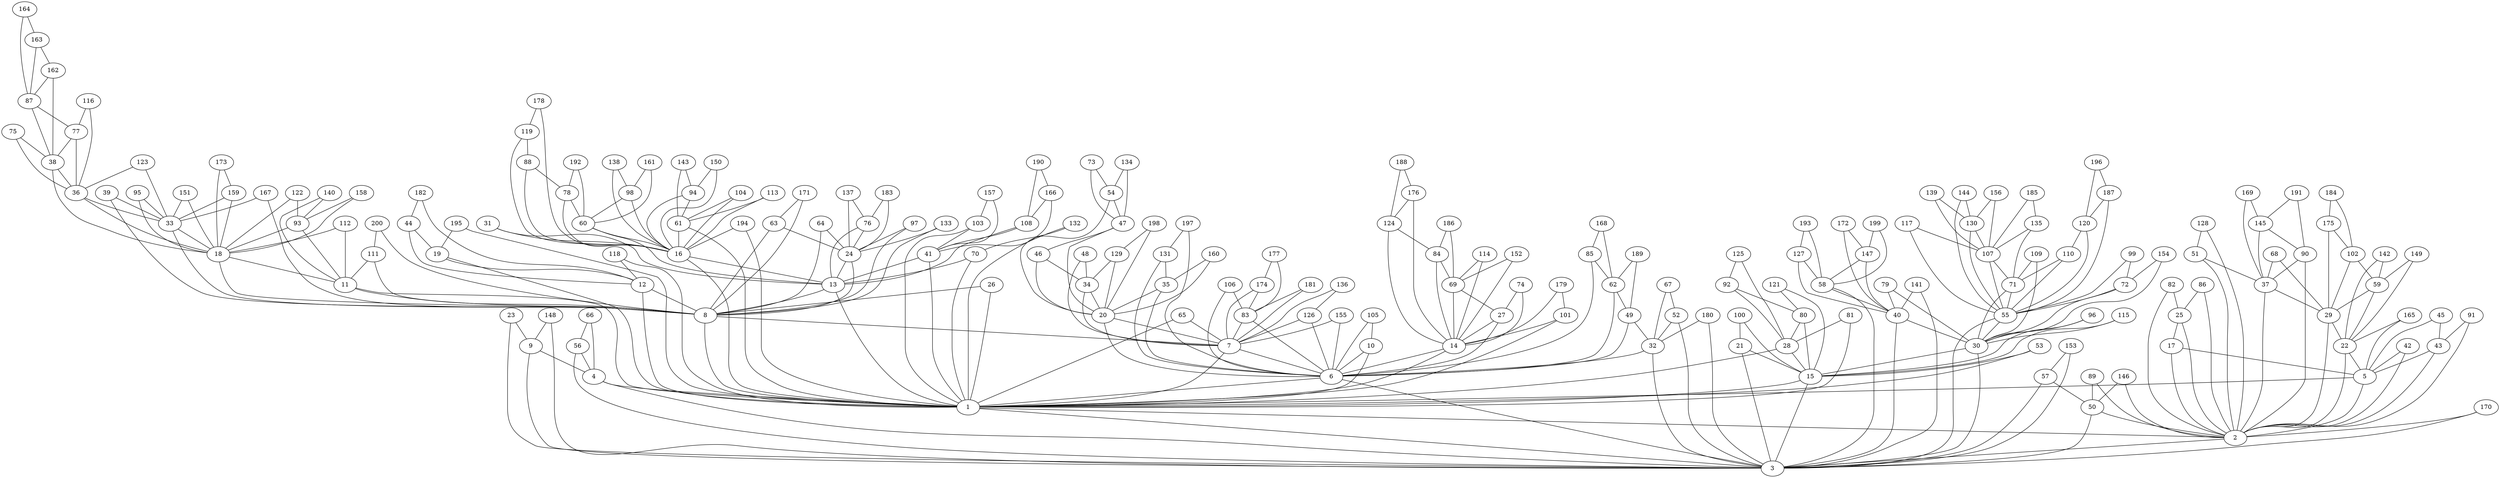 graph G_1 {
    1;
    2;
    3;
    4;
    5;
    6;
    7;
    8;
    9;
    10;
    11;
    12;
    13;
    14;
    15;
    16;
    17;
    18;
    19;
    20;
    21;
    22;
    23;
    24;
    25;
    26;
    27;
    28;
    29;
    30;
    31;
    32;
    33;
    34;
    35;
    36;
    37;
    38;
    39;
    40;
    41;
    42;
    43;
    44;
    45;
    46;
    47;
    48;
    49;
    50;
    51;
    52;
    53;
    54;
    55;
    56;
    57;
    58;
    59;
    60;
    61;
    62;
    63;
    64;
    65;
    66;
    67;
    68;
    69;
    70;
    71;
    72;
    73;
    74;
    75;
    76;
    77;
    78;
    79;
    80;
    81;
    82;
    83;
    84;
    85;
    86;
    87;
    88;
    89;
    90;
    91;
    92;
    93;
    94;
    95;
    96;
    97;
    98;
    99;
    100;
    101;
    102;
    103;
    104;
    105;
    106;
    107;
    108;
    109;
    110;
    111;
    112;
    113;
    114;
    115;
    116;
    117;
    118;
    119;
    120;
    121;
    122;
    123;
    124;
    125;
    126;
    127;
    128;
    129;
    130;
    131;
    132;
    133;
    134;
    135;
    136;
    137;
    138;
    139;
    140;
    141;
    142;
    143;
    144;
    145;
    146;
    147;
    148;
    149;
    150;
    151;
    152;
    153;
    154;
    155;
    156;
    157;
    158;
    159;
    160;
    161;
    162;
    163;
    164;
    165;
    166;
    167;
    168;
    169;
    170;
    171;
    172;
    173;
    174;
    175;
    176;
    177;
    178;
    179;
    180;
    181;
    182;
    183;
    184;
    185;
    186;
    187;
    188;
    189;
    190;
    191;
    192;
    193;
    194;
    195;
    196;
    197;
    198;
    199;
    200;
    1 -- 2;
    2 -- 3;
    1 -- 3;
    4 -- 1;
    4 -- 3;
    5 -- 1;
    5 -- 2;
    6 -- 1;
    6 -- 3;
    7 -- 6;
    7 -- 1;
    8 -- 7;
    8 -- 1;
    9 -- 4;
    9 -- 3;
    10 -- 6;
    10 -- 1;
    11 -- 8;
    11 -- 1;
    12 -- 8;
    12 -- 1;
    13 -- 8;
    13 -- 1;
    14 -- 6;
    14 -- 1;
    15 -- 1;
    15 -- 3;
    16 -- 13;
    16 -- 1;
    17 -- 5;
    17 -- 2;
    18 -- 11;
    18 -- 8;
    19 -- 12;
    19 -- 1;
    20 -- 7;
    20 -- 6;
    21 -- 15;
    21 -- 3;
    22 -- 5;
    22 -- 2;
    23 -- 9;
    23 -- 3;
    24 -- 13;
    24 -- 8;
    25 -- 17;
    25 -- 2;
    26 -- 8;
    26 -- 1;
    27 -- 14;
    27 -- 6;
    28 -- 15;
    28 -- 1;
    29 -- 22;
    29 -- 2;
    30 -- 15;
    30 -- 3;
    31 -- 16;
    31 -- 13;
    32 -- 6;
    32 -- 3;
    33 -- 18;
    33 -- 8;
    34 -- 20;
    34 -- 7;
    35 -- 20;
    35 -- 6;
    36 -- 33;
    36 -- 18;
    37 -- 29;
    37 -- 2;
    38 -- 36;
    38 -- 18;
    39 -- 33;
    39 -- 8;
    40 -- 30;
    40 -- 3;
    41 -- 13;
    41 -- 1;
    42 -- 5;
    42 -- 2;
    43 -- 5;
    43 -- 2;
    44 -- 19;
    44 -- 12;
    45 -- 43;
    45 -- 5;
    46 -- 34;
    46 -- 20;
    47 -- 46;
    47 -- 20;
    48 -- 34;
    48 -- 7;
    49 -- 32;
    49 -- 6;
    50 -- 2;
    50 -- 3;
    51 -- 37;
    51 -- 2;
    52 -- 32;
    52 -- 3;
    53 -- 15;
    53 -- 1;
    54 -- 47;
    54 -- 20;
    55 -- 30;
    55 -- 3;
    56 -- 4;
    56 -- 3;
    57 -- 50;
    57 -- 3;
    58 -- 40;
    58 -- 3;
    59 -- 29;
    59 -- 22;
    60 -- 16;
    60 -- 13;
    61 -- 16;
    61 -- 1;
    62 -- 49;
    62 -- 6;
    63 -- 24;
    63 -- 8;
    64 -- 24;
    64 -- 8;
    65 -- 7;
    65 -- 1;
    66 -- 56;
    66 -- 4;
    67 -- 52;
    67 -- 32;
    68 -- 37;
    68 -- 29;
    69 -- 27;
    69 -- 14;
    70 -- 13;
    70 -- 1;
    71 -- 55;
    71 -- 30;
    72 -- 55;
    72 -- 30;
    73 -- 54;
    73 -- 47;
    74 -- 27;
    74 -- 14;
    75 -- 38;
    75 -- 36;
    76 -- 24;
    76 -- 13;
    77 -- 38;
    77 -- 36;
    78 -- 60;
    78 -- 16;
    79 -- 40;
    79 -- 30;
    80 -- 28;
    80 -- 15;
    81 -- 28;
    81 -- 1;
    82 -- 25;
    82 -- 2;
    83 -- 7;
    83 -- 6;
    84 -- 69;
    84 -- 14;
    85 -- 62;
    85 -- 6;
    86 -- 25;
    86 -- 2;
    87 -- 77;
    87 -- 38;
    88 -- 78;
    88 -- 16;
    89 -- 50;
    89 -- 2;
    90 -- 37;
    90 -- 2;
    91 -- 43;
    91 -- 2;
    92 -- 80;
    92 -- 28;
    93 -- 18;
    93 -- 11;
    94 -- 61;
    94 -- 16;
    95 -- 33;
    95 -- 18;
    96 -- 30;
    96 -- 15;
    97 -- 24;
    97 -- 8;
    98 -- 60;
    98 -- 16;
    99 -- 72;
    99 -- 55;
    100 -- 21;
    100 -- 15;
    101 -- 14;
    101 -- 1;
    102 -- 59;
    102 -- 29;
    103 -- 41;
    103 -- 1;
    104 -- 61;
    104 -- 16;
    105 -- 10;
    105 -- 6;
    106 -- 83;
    106 -- 6;
    107 -- 71;
    107 -- 55;
    108 -- 41;
    108 -- 13;
    109 -- 71;
    109 -- 30;
    110 -- 71;
    110 -- 55;
    111 -- 11;
    111 -- 8;
    112 -- 18;
    112 -- 11;
    113 -- 61;
    113 -- 16;
    114 -- 69;
    114 -- 14;
    115 -- 30;
    115 -- 15;
    116 -- 77;
    116 -- 36;
    117 -- 107;
    117 -- 55;
    118 -- 12;
    118 -- 1;
    119 -- 88;
    119 -- 16;
    120 -- 110;
    120 -- 55;
    121 -- 80;
    121 -- 15;
    122 -- 93;
    122 -- 18;
    123 -- 36;
    123 -- 33;
    124 -- 84;
    124 -- 14;
    125 -- 92;
    125 -- 28;
    126 -- 7;
    126 -- 6;
    127 -- 58;
    127 -- 40;
    128 -- 51;
    128 -- 2;
    129 -- 34;
    129 -- 20;
    130 -- 107;
    130 -- 55;
    131 -- 35;
    131 -- 6;
    132 -- 70;
    132 -- 1;
    133 -- 24;
    133 -- 8;
    134 -- 54;
    134 -- 47;
    135 -- 107;
    135 -- 71;
    136 -- 126;
    136 -- 7;
    137 -- 76;
    137 -- 24;
    138 -- 98;
    138 -- 16;
    139 -- 130;
    139 -- 107;
    140 -- 93;
    140 -- 11;
    141 -- 40;
    141 -- 3;
    142 -- 59;
    142 -- 22;
    143 -- 94;
    143 -- 61;
    144 -- 130;
    144 -- 55;
    145 -- 90;
    145 -- 37;
    146 -- 50;
    146 -- 2;
    147 -- 58;
    147 -- 40;
    148 -- 9;
    148 -- 3;
    149 -- 59;
    149 -- 22;
    150 -- 94;
    150 -- 16;
    151 -- 33;
    151 -- 18;
    152 -- 69;
    152 -- 14;
    153 -- 57;
    153 -- 3;
    154 -- 72;
    154 -- 30;
    155 -- 7;
    155 -- 6;
    156 -- 130;
    156 -- 107;
    157 -- 103;
    157 -- 41;
    158 -- 93;
    158 -- 18;
    159 -- 33;
    159 -- 18;
    160 -- 35;
    160 -- 20;
    161 -- 98;
    161 -- 60;
    162 -- 87;
    162 -- 38;
    163 -- 162;
    163 -- 87;
    164 -- 163;
    164 -- 87;
    165 -- 22;
    165 -- 5;
    166 -- 108;
    166 -- 41;
    167 -- 33;
    167 -- 8;
    168 -- 85;
    168 -- 62;
    169 -- 145;
    169 -- 37;
    170 -- 2;
    170 -- 3;
    171 -- 63;
    171 -- 8;
    172 -- 147;
    172 -- 40;
    173 -- 159;
    173 -- 18;
    174 -- 83;
    174 -- 7;
    175 -- 102;
    175 -- 29;
    176 -- 124;
    176 -- 14;
    177 -- 174;
    177 -- 83;
    178 -- 119;
    178 -- 16;
    179 -- 101;
    179 -- 14;
    180 -- 32;
    180 -- 3;
    181 -- 83;
    181 -- 7;
    182 -- 44;
    182 -- 12;
    183 -- 76;
    183 -- 24;
    184 -- 175;
    184 -- 102;
    185 -- 135;
    185 -- 107;
    186 -- 84;
    186 -- 69;
    187 -- 120;
    187 -- 55;
    188 -- 176;
    188 -- 124;
    189 -- 62;
    189 -- 49;
    190 -- 166;
    190 -- 108;
    191 -- 145;
    191 -- 90;
    192 -- 78;
    192 -- 60;
    193 -- 127;
    193 -- 58;
    194 -- 16;
    194 -- 1;
    195 -- 19;
    195 -- 1;
    196 -- 187;
    196 -- 120;
    197 -- 131;
    197 -- 6;
    198 -- 129;
    198 -- 20;
    199 -- 147;
    199 -- 58;
    200 -- 111;
    200 -- 8;
}